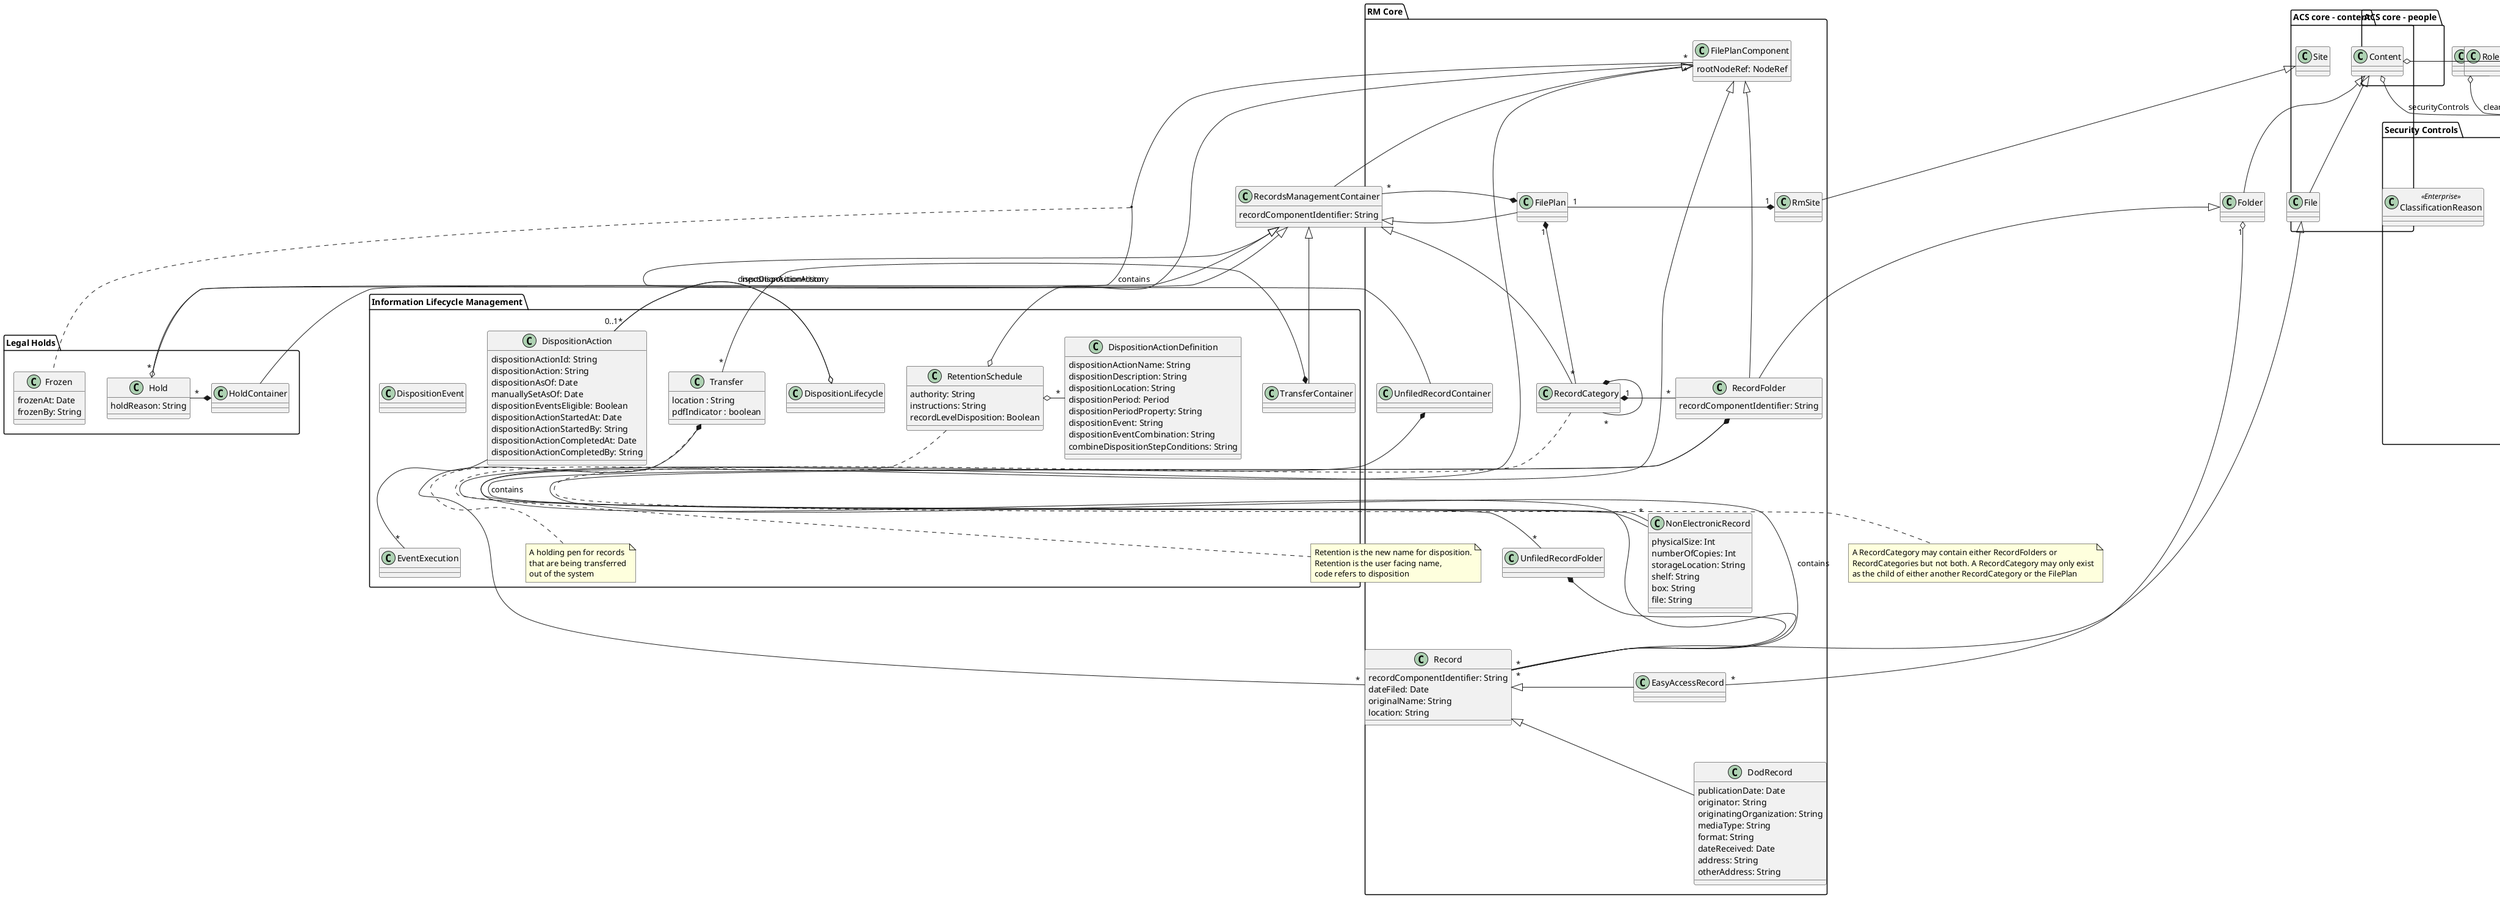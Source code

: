 @startuml

'Core ACS entities

package "ACS core - content" {

    class Content {
    }

    class Folder {
    }

    class File {
    }

    class Site {
    }

}

package "RM Core" {

    class FilePlanComponent {
        rootNodeRef: NodeRef
    }

    class RecordsManagementContainer {
        recordComponentIdentifier: String
    }

    class RmSite {
    }

    class FilePlan {
    }

    class RecordCategory {
    }

    class RecordFolder {
        recordComponentIdentifier: String
    }

    class Record {
        recordComponentIdentifier: String
        dateFiled: Date
        originalName: String
        location: String
    }

    class DodRecord {
        publicationDate: Date
        originator: String
        originatingOrganization: String
        mediaType: String
        format: String
        dateReceived: Date
        address: String
        otherAddress: String
    }

    class NonElectronicRecord {
        physicalSize: Int
        numberOfCopies: Int
        storageLocation: String
        shelf: String
        box: String
        file: String
    }

    class EasyAccessRecord {
    }

    class UnfiledRecordContainer {
    }

    class UnfiledRecordFolder {
    }

}

package "ACS core - people" {

    class User {
    }

    class Group {
    }
}

package "RM Roles and Capabilities" {
    class Role {
    }

    class Capability {
        name:String
    }

}

package "Information Lifecycle Management" {

    class TransferContainer {
    }

    class Transfer {
        location : String
        pdfIndicator : boolean
    }

    class RetentionSchedule {
        authority: String
        instructions: String
        recordLevelDisposition: Boolean
    }

    class DispositionActionDefinition {
        dispositionActionName: String
        dispositionDescription: String
        dispositionLocation: String
        dispositionPeriod: Period
        dispositionPeriodProperty: String
        dispositionEvent: String
        dispositionEventCombination: String
        combineDispositionStepConditions: String
    }

    class DispositionEvent {
    }

    class DispositionLifecycle {
    }

    class DispositionAction {
        dispositionActionId: String
        dispositionAction: String
        dispositionAsOf: Date
        manuallySetAsOf: Date
        dispositionEventsEligible: Boolean
        dispositionActionStartedAt: Date
        dispositionActionStartedBy: String
        dispositionActionCompletedAt: Date
        dispositionActionCompletedBy: String
    }

    class EventExecution {
    }

}

note bottom of RetentionSchedule {
    Retention is the new name for disposition.
    Retention is the user facing name,
    code refers to disposition
}

note bottom of Transfer {
    A holding pen for records
    that are being transferred
    out of the system
}

package "Legal Holds" {
    class HoldContainer {
    }

    class Hold {
        holdReason: String
    }

    class Frozen {
        frozenAt: Date
        frozenBy: String
    }

}

package "Security Controls" {

    class SecurityGroup <<Enterprise>> {
        enum groupType
            {HIERARCHICAL,
            USER_REQUIRES_ANY,
            USER_REQUIRES_ALL}
        unmarkedMark: SecurityMark
    }

    class SecurityMark <<Enterprise>> {
    }

    class SecurityClassification <<Enterprise>> {
    }

    class ClassificationReason <<Enterprise>> {
    }

    class ClassificationExemption <<Enterprise>> {
    }

    class ClassificationInfo <<Enterprise>> {
        classification: SecurityClassification
        reason:ClassificationReason[]
        classifiedBy: String
        agency:String
    }

    class SourceReference <<Enterprise>> {
        name:String
        originatingOrg:String
        publicationDate:Date
    }

    class DowngradeSchedule <<Enterprise>> {
        date:Date
        event:String
        instructions:String
    }

    class DeclassificationSchedule <<Enterprise>> {
        date:Date
        event:String
        exemption:Exemption[]
    }

    class ClassificationGuide <<Enterprise>> {
    }

    class DeclassificationTimeframe <<Enterprise>> {
    }
}

Content <|-- Folder
Content <|-- File

File <|-- Record
Folder <|-- RecordFolder

Site <|-- RmSite

Record <|- EasyAccessRecord
Folder "1" o-- "*" EasyAccessRecord

Record <|-- DodRecord

FilePlanComponent <|-- RecordsManagementContainer
FilePlanComponent <|-- RecordFolder
FilePlanComponent <|-- NonElectronicRecord
FilePlanComponent <|-- Record
RecordsManagementContainer <|-- Hold
RecordsManagementContainer <|-- UnfiledRecordContainer
RecordsManagementContainer <|-- HoldContainer
RecordsManagementContainer <|-- TransferContainer
RecordsManagementContainer <|-- FilePlan
RecordsManagementContainer <|-- RecordCategory

RecordCategory "1" *- "*" RecordFolder
RecordCategory *- "*" RecordCategory

note bottom of RecordCategory {
	A RecordCategory may contain either RecordFolders or 
	RecordCategories but not both. A RecordCategory may only exist
	as the child of either another RecordCategory or the FilePlan
}

RecordFolder *- "*" Record : contains
RecordFolder *-- "*" NonElectronicRecord : contains

UnfiledRecordContainer *-- "*" UnfiledRecordFolder
UnfiledRecordFolder *-- "*" Record

FilePlan *- "*" RecordsManagementContainer
FilePlan "1" *- "*" RecordCategory

RmSite "1" *- "1" FilePlan

Hold "*" o- "*" FilePlanComponent : contains
HoldContainer *- "*" Hold
(FilePlanComponent, Hold) .. Frozen

TransferContainer *- "*" Transfer
Transfer *- "*" Record

DispositionLifecycle o- "0..1" DispositionAction: nextDispositionAction
DispositionLifecycle o- "*" DispositionAction: dispositionActionHistory

RetentionSchedule o- "*" DispositionActionDefinition
RetentionSchedule o- "*" FilePlanComponent

DispositionAction O-- "*" EventExecution

Role o- "*" Capability
User o- "*" Role
Group o- "*" Role

Content o-- "*" SecurityMark : securityControls
User o-- "*" SecurityMark : clearance
Group o-- "*" SecurityMark : clearance

SecurityGroup "1" *- "*" SecurityMark
SecurityMark <|-- SecurityClassification
Content o- "0..1" SecurityClassification

(Content, SecurityClassification) .. ClassificationInfo

ClassificationInfo *-- "*" SourceReference
ClassificationInfo *-- "0..1" DowngradeSchedule

@enduml